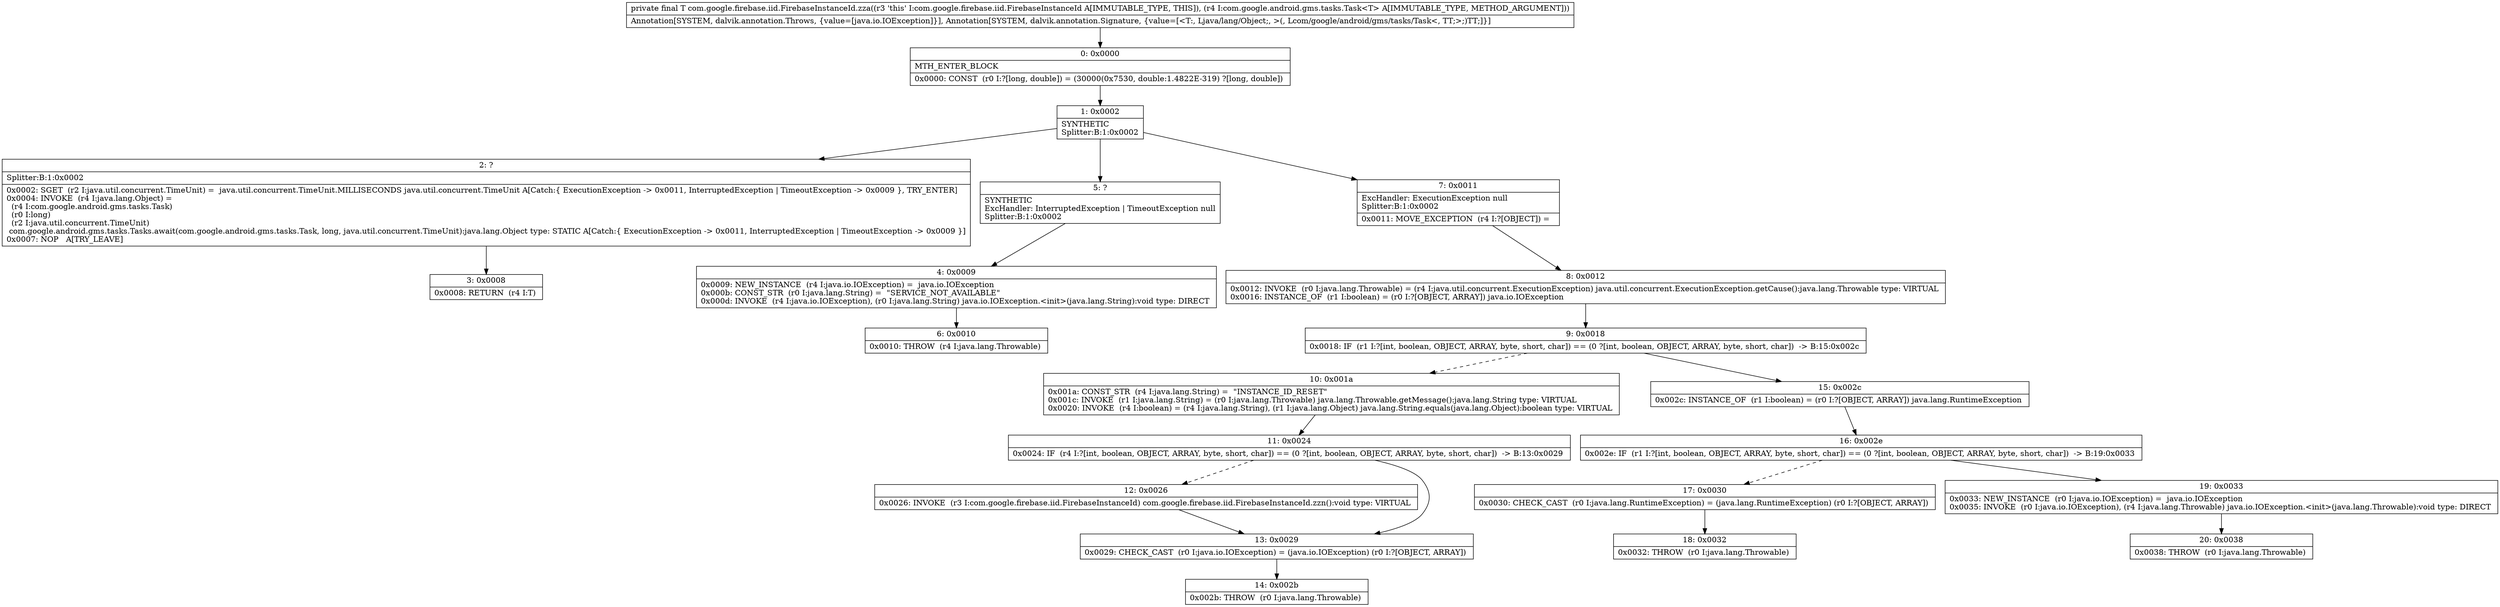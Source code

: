 digraph "CFG forcom.google.firebase.iid.FirebaseInstanceId.zza(Lcom\/google\/android\/gms\/tasks\/Task;)Ljava\/lang\/Object;" {
Node_0 [shape=record,label="{0\:\ 0x0000|MTH_ENTER_BLOCK\l|0x0000: CONST  (r0 I:?[long, double]) = (30000(0x7530, double:1.4822E\-319) ?[long, double]) \l}"];
Node_1 [shape=record,label="{1\:\ 0x0002|SYNTHETIC\lSplitter:B:1:0x0002\l}"];
Node_2 [shape=record,label="{2\:\ ?|Splitter:B:1:0x0002\l|0x0002: SGET  (r2 I:java.util.concurrent.TimeUnit) =  java.util.concurrent.TimeUnit.MILLISECONDS java.util.concurrent.TimeUnit A[Catch:\{ ExecutionException \-\> 0x0011, InterruptedException \| TimeoutException \-\> 0x0009 \}, TRY_ENTER]\l0x0004: INVOKE  (r4 I:java.lang.Object) = \l  (r4 I:com.google.android.gms.tasks.Task)\l  (r0 I:long)\l  (r2 I:java.util.concurrent.TimeUnit)\l com.google.android.gms.tasks.Tasks.await(com.google.android.gms.tasks.Task, long, java.util.concurrent.TimeUnit):java.lang.Object type: STATIC A[Catch:\{ ExecutionException \-\> 0x0011, InterruptedException \| TimeoutException \-\> 0x0009 \}]\l0x0007: NOP   A[TRY_LEAVE]\l}"];
Node_3 [shape=record,label="{3\:\ 0x0008|0x0008: RETURN  (r4 I:T) \l}"];
Node_4 [shape=record,label="{4\:\ 0x0009|0x0009: NEW_INSTANCE  (r4 I:java.io.IOException) =  java.io.IOException \l0x000b: CONST_STR  (r0 I:java.lang.String) =  \"SERVICE_NOT_AVAILABLE\" \l0x000d: INVOKE  (r4 I:java.io.IOException), (r0 I:java.lang.String) java.io.IOException.\<init\>(java.lang.String):void type: DIRECT \l}"];
Node_5 [shape=record,label="{5\:\ ?|SYNTHETIC\lExcHandler: InterruptedException \| TimeoutException null\lSplitter:B:1:0x0002\l}"];
Node_6 [shape=record,label="{6\:\ 0x0010|0x0010: THROW  (r4 I:java.lang.Throwable) \l}"];
Node_7 [shape=record,label="{7\:\ 0x0011|ExcHandler: ExecutionException null\lSplitter:B:1:0x0002\l|0x0011: MOVE_EXCEPTION  (r4 I:?[OBJECT]) =  \l}"];
Node_8 [shape=record,label="{8\:\ 0x0012|0x0012: INVOKE  (r0 I:java.lang.Throwable) = (r4 I:java.util.concurrent.ExecutionException) java.util.concurrent.ExecutionException.getCause():java.lang.Throwable type: VIRTUAL \l0x0016: INSTANCE_OF  (r1 I:boolean) = (r0 I:?[OBJECT, ARRAY]) java.io.IOException \l}"];
Node_9 [shape=record,label="{9\:\ 0x0018|0x0018: IF  (r1 I:?[int, boolean, OBJECT, ARRAY, byte, short, char]) == (0 ?[int, boolean, OBJECT, ARRAY, byte, short, char])  \-\> B:15:0x002c \l}"];
Node_10 [shape=record,label="{10\:\ 0x001a|0x001a: CONST_STR  (r4 I:java.lang.String) =  \"INSTANCE_ID_RESET\" \l0x001c: INVOKE  (r1 I:java.lang.String) = (r0 I:java.lang.Throwable) java.lang.Throwable.getMessage():java.lang.String type: VIRTUAL \l0x0020: INVOKE  (r4 I:boolean) = (r4 I:java.lang.String), (r1 I:java.lang.Object) java.lang.String.equals(java.lang.Object):boolean type: VIRTUAL \l}"];
Node_11 [shape=record,label="{11\:\ 0x0024|0x0024: IF  (r4 I:?[int, boolean, OBJECT, ARRAY, byte, short, char]) == (0 ?[int, boolean, OBJECT, ARRAY, byte, short, char])  \-\> B:13:0x0029 \l}"];
Node_12 [shape=record,label="{12\:\ 0x0026|0x0026: INVOKE  (r3 I:com.google.firebase.iid.FirebaseInstanceId) com.google.firebase.iid.FirebaseInstanceId.zzn():void type: VIRTUAL \l}"];
Node_13 [shape=record,label="{13\:\ 0x0029|0x0029: CHECK_CAST  (r0 I:java.io.IOException) = (java.io.IOException) (r0 I:?[OBJECT, ARRAY]) \l}"];
Node_14 [shape=record,label="{14\:\ 0x002b|0x002b: THROW  (r0 I:java.lang.Throwable) \l}"];
Node_15 [shape=record,label="{15\:\ 0x002c|0x002c: INSTANCE_OF  (r1 I:boolean) = (r0 I:?[OBJECT, ARRAY]) java.lang.RuntimeException \l}"];
Node_16 [shape=record,label="{16\:\ 0x002e|0x002e: IF  (r1 I:?[int, boolean, OBJECT, ARRAY, byte, short, char]) == (0 ?[int, boolean, OBJECT, ARRAY, byte, short, char])  \-\> B:19:0x0033 \l}"];
Node_17 [shape=record,label="{17\:\ 0x0030|0x0030: CHECK_CAST  (r0 I:java.lang.RuntimeException) = (java.lang.RuntimeException) (r0 I:?[OBJECT, ARRAY]) \l}"];
Node_18 [shape=record,label="{18\:\ 0x0032|0x0032: THROW  (r0 I:java.lang.Throwable) \l}"];
Node_19 [shape=record,label="{19\:\ 0x0033|0x0033: NEW_INSTANCE  (r0 I:java.io.IOException) =  java.io.IOException \l0x0035: INVOKE  (r0 I:java.io.IOException), (r4 I:java.lang.Throwable) java.io.IOException.\<init\>(java.lang.Throwable):void type: DIRECT \l}"];
Node_20 [shape=record,label="{20\:\ 0x0038|0x0038: THROW  (r0 I:java.lang.Throwable) \l}"];
MethodNode[shape=record,label="{private final T com.google.firebase.iid.FirebaseInstanceId.zza((r3 'this' I:com.google.firebase.iid.FirebaseInstanceId A[IMMUTABLE_TYPE, THIS]), (r4 I:com.google.android.gms.tasks.Task\<T\> A[IMMUTABLE_TYPE, METHOD_ARGUMENT]))  | Annotation[SYSTEM, dalvik.annotation.Throws, \{value=[java.io.IOException]\}], Annotation[SYSTEM, dalvik.annotation.Signature, \{value=[\<T:, Ljava\/lang\/Object;, \>(, Lcom\/google\/android\/gms\/tasks\/Task\<, TT;\>;)TT;]\}]\l}"];
MethodNode -> Node_0;
Node_0 -> Node_1;
Node_1 -> Node_2;
Node_1 -> Node_7;
Node_1 -> Node_5;
Node_2 -> Node_3;
Node_4 -> Node_6;
Node_5 -> Node_4;
Node_7 -> Node_8;
Node_8 -> Node_9;
Node_9 -> Node_10[style=dashed];
Node_9 -> Node_15;
Node_10 -> Node_11;
Node_11 -> Node_12[style=dashed];
Node_11 -> Node_13;
Node_12 -> Node_13;
Node_13 -> Node_14;
Node_15 -> Node_16;
Node_16 -> Node_17[style=dashed];
Node_16 -> Node_19;
Node_17 -> Node_18;
Node_19 -> Node_20;
}

